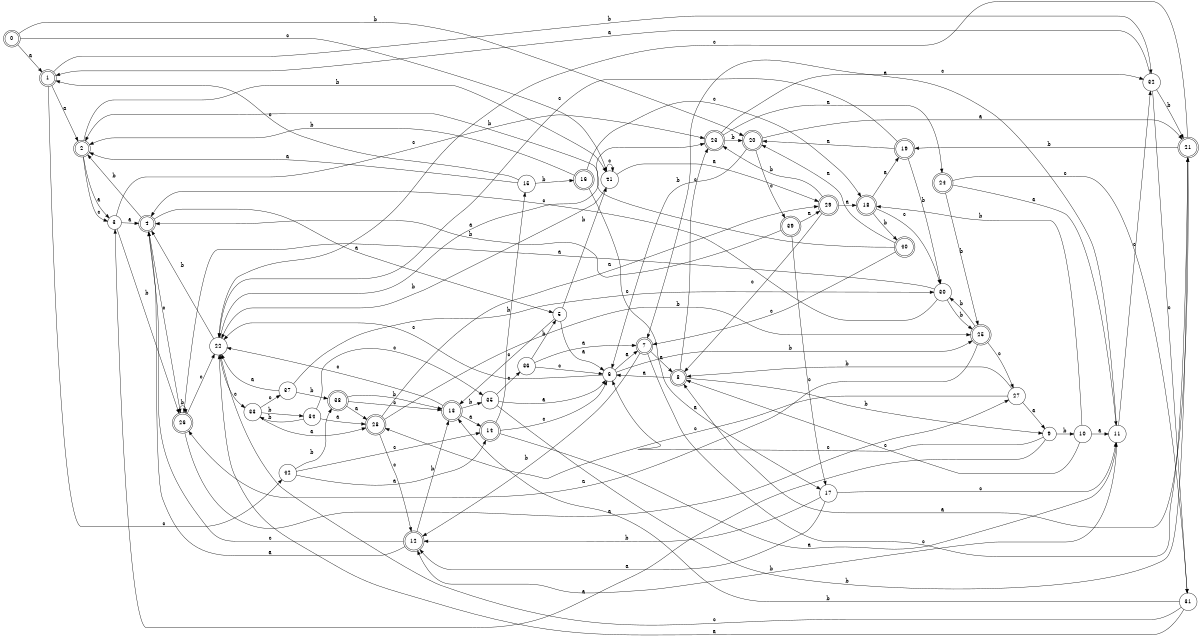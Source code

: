 digraph n35_7 {
__start0 [label="" shape="none"];

rankdir=LR;
size="8,5";

s0 [style="rounded,filled", color="black", fillcolor="white" shape="doublecircle", label="0"];
s1 [style="rounded,filled", color="black", fillcolor="white" shape="doublecircle", label="1"];
s2 [style="rounded,filled", color="black", fillcolor="white" shape="doublecircle", label="2"];
s3 [style="filled", color="black", fillcolor="white" shape="circle", label="3"];
s4 [style="rounded,filled", color="black", fillcolor="white" shape="doublecircle", label="4"];
s5 [style="filled", color="black", fillcolor="white" shape="circle", label="5"];
s6 [style="filled", color="black", fillcolor="white" shape="circle", label="6"];
s7 [style="rounded,filled", color="black", fillcolor="white" shape="doublecircle", label="7"];
s8 [style="rounded,filled", color="black", fillcolor="white" shape="doublecircle", label="8"];
s9 [style="filled", color="black", fillcolor="white" shape="circle", label="9"];
s10 [style="filled", color="black", fillcolor="white" shape="circle", label="10"];
s11 [style="filled", color="black", fillcolor="white" shape="circle", label="11"];
s12 [style="rounded,filled", color="black", fillcolor="white" shape="doublecircle", label="12"];
s13 [style="rounded,filled", color="black", fillcolor="white" shape="doublecircle", label="13"];
s14 [style="rounded,filled", color="black", fillcolor="white" shape="doublecircle", label="14"];
s15 [style="filled", color="black", fillcolor="white" shape="circle", label="15"];
s16 [style="rounded,filled", color="black", fillcolor="white" shape="doublecircle", label="16"];
s17 [style="filled", color="black", fillcolor="white" shape="circle", label="17"];
s18 [style="rounded,filled", color="black", fillcolor="white" shape="doublecircle", label="18"];
s19 [style="rounded,filled", color="black", fillcolor="white" shape="doublecircle", label="19"];
s20 [style="rounded,filled", color="black", fillcolor="white" shape="doublecircle", label="20"];
s21 [style="rounded,filled", color="black", fillcolor="white" shape="doublecircle", label="21"];
s22 [style="filled", color="black", fillcolor="white" shape="circle", label="22"];
s23 [style="rounded,filled", color="black", fillcolor="white" shape="doublecircle", label="23"];
s24 [style="rounded,filled", color="black", fillcolor="white" shape="doublecircle", label="24"];
s25 [style="rounded,filled", color="black", fillcolor="white" shape="doublecircle", label="25"];
s26 [style="rounded,filled", color="black", fillcolor="white" shape="doublecircle", label="26"];
s27 [style="filled", color="black", fillcolor="white" shape="circle", label="27"];
s28 [style="rounded,filled", color="black", fillcolor="white" shape="doublecircle", label="28"];
s29 [style="rounded,filled", color="black", fillcolor="white" shape="doublecircle", label="29"];
s30 [style="filled", color="black", fillcolor="white" shape="circle", label="30"];
s31 [style="filled", color="black", fillcolor="white" shape="circle", label="31"];
s32 [style="filled", color="black", fillcolor="white" shape="circle", label="32"];
s33 [style="filled", color="black", fillcolor="white" shape="circle", label="33"];
s34 [style="filled", color="black", fillcolor="white" shape="circle", label="34"];
s35 [style="filled", color="black", fillcolor="white" shape="circle", label="35"];
s36 [style="filled", color="black", fillcolor="white" shape="circle", label="36"];
s37 [style="filled", color="black", fillcolor="white" shape="circle", label="37"];
s38 [style="rounded,filled", color="black", fillcolor="white" shape="doublecircle", label="38"];
s39 [style="rounded,filled", color="black", fillcolor="white" shape="doublecircle", label="39"];
s40 [style="rounded,filled", color="black", fillcolor="white" shape="doublecircle", label="40"];
s41 [style="filled", color="black", fillcolor="white" shape="circle", label="41"];
s42 [style="filled", color="black", fillcolor="white" shape="circle", label="42"];
s0 -> s1 [label="a"];
s0 -> s20 [label="b"];
s0 -> s41 [label="c"];
s1 -> s2 [label="a"];
s1 -> s32 [label="b"];
s1 -> s42 [label="c"];
s2 -> s3 [label="a"];
s2 -> s41 [label="b"];
s2 -> s3 [label="c"];
s3 -> s4 [label="a"];
s3 -> s26 [label="b"];
s3 -> s23 [label="c"];
s4 -> s5 [label="a"];
s4 -> s2 [label="b"];
s4 -> s26 [label="c"];
s5 -> s6 [label="a"];
s5 -> s41 [label="b"];
s5 -> s13 [label="c"];
s6 -> s7 [label="a"];
s6 -> s25 [label="b"];
s6 -> s22 [label="c"];
s7 -> s8 [label="a"];
s7 -> s12 [label="b"];
s7 -> s21 [label="c"];
s8 -> s6 [label="a"];
s8 -> s9 [label="b"];
s8 -> s23 [label="c"];
s9 -> s3 [label="a"];
s9 -> s10 [label="b"];
s9 -> s6 [label="c"];
s10 -> s11 [label="a"];
s10 -> s18 [label="b"];
s10 -> s8 [label="c"];
s11 -> s7 [label="a"];
s11 -> s12 [label="b"];
s11 -> s32 [label="c"];
s12 -> s4 [label="a"];
s12 -> s13 [label="b"];
s12 -> s4 [label="c"];
s13 -> s14 [label="a"];
s13 -> s35 [label="b"];
s13 -> s22 [label="c"];
s14 -> s11 [label="a"];
s14 -> s15 [label="b"];
s14 -> s6 [label="c"];
s15 -> s2 [label="a"];
s15 -> s16 [label="b"];
s15 -> s1 [label="c"];
s16 -> s17 [label="a"];
s16 -> s2 [label="b"];
s16 -> s18 [label="c"];
s17 -> s12 [label="a"];
s17 -> s12 [label="b"];
s17 -> s11 [label="c"];
s18 -> s19 [label="a"];
s18 -> s40 [label="b"];
s18 -> s30 [label="c"];
s19 -> s20 [label="a"];
s19 -> s30 [label="b"];
s19 -> s22 [label="c"];
s20 -> s21 [label="a"];
s20 -> s6 [label="b"];
s20 -> s39 [label="c"];
s21 -> s8 [label="a"];
s21 -> s19 [label="b"];
s21 -> s22 [label="c"];
s22 -> s23 [label="a"];
s22 -> s4 [label="b"];
s22 -> s33 [label="c"];
s23 -> s24 [label="a"];
s23 -> s20 [label="b"];
s23 -> s32 [label="c"];
s24 -> s11 [label="a"];
s24 -> s25 [label="b"];
s24 -> s31 [label="c"];
s25 -> s26 [label="a"];
s25 -> s30 [label="b"];
s25 -> s27 [label="c"];
s26 -> s27 [label="a"];
s26 -> s26 [label="b"];
s26 -> s22 [label="c"];
s27 -> s9 [label="a"];
s27 -> s8 [label="b"];
s27 -> s28 [label="c"];
s28 -> s29 [label="a"];
s28 -> s25 [label="b"];
s28 -> s12 [label="c"];
s29 -> s18 [label="a"];
s29 -> s23 [label="b"];
s29 -> s8 [label="c"];
s30 -> s26 [label="a"];
s30 -> s25 [label="b"];
s30 -> s4 [label="c"];
s31 -> s22 [label="a"];
s31 -> s13 [label="b"];
s31 -> s22 [label="c"];
s32 -> s1 [label="a"];
s32 -> s21 [label="b"];
s32 -> s31 [label="c"];
s33 -> s28 [label="a"];
s33 -> s34 [label="b"];
s33 -> s37 [label="c"];
s34 -> s28 [label="a"];
s34 -> s33 [label="b"];
s34 -> s35 [label="c"];
s35 -> s6 [label="a"];
s35 -> s21 [label="b"];
s35 -> s36 [label="c"];
s36 -> s7 [label="a"];
s36 -> s5 [label="b"];
s36 -> s6 [label="c"];
s37 -> s22 [label="a"];
s37 -> s38 [label="b"];
s37 -> s30 [label="c"];
s38 -> s28 [label="a"];
s38 -> s13 [label="b"];
s38 -> s13 [label="c"];
s39 -> s29 [label="a"];
s39 -> s4 [label="b"];
s39 -> s17 [label="c"];
s40 -> s20 [label="a"];
s40 -> s2 [label="b"];
s40 -> s7 [label="c"];
s41 -> s29 [label="a"];
s41 -> s22 [label="b"];
s41 -> s41 [label="c"];
s42 -> s14 [label="a"];
s42 -> s38 [label="b"];
s42 -> s14 [label="c"];

}